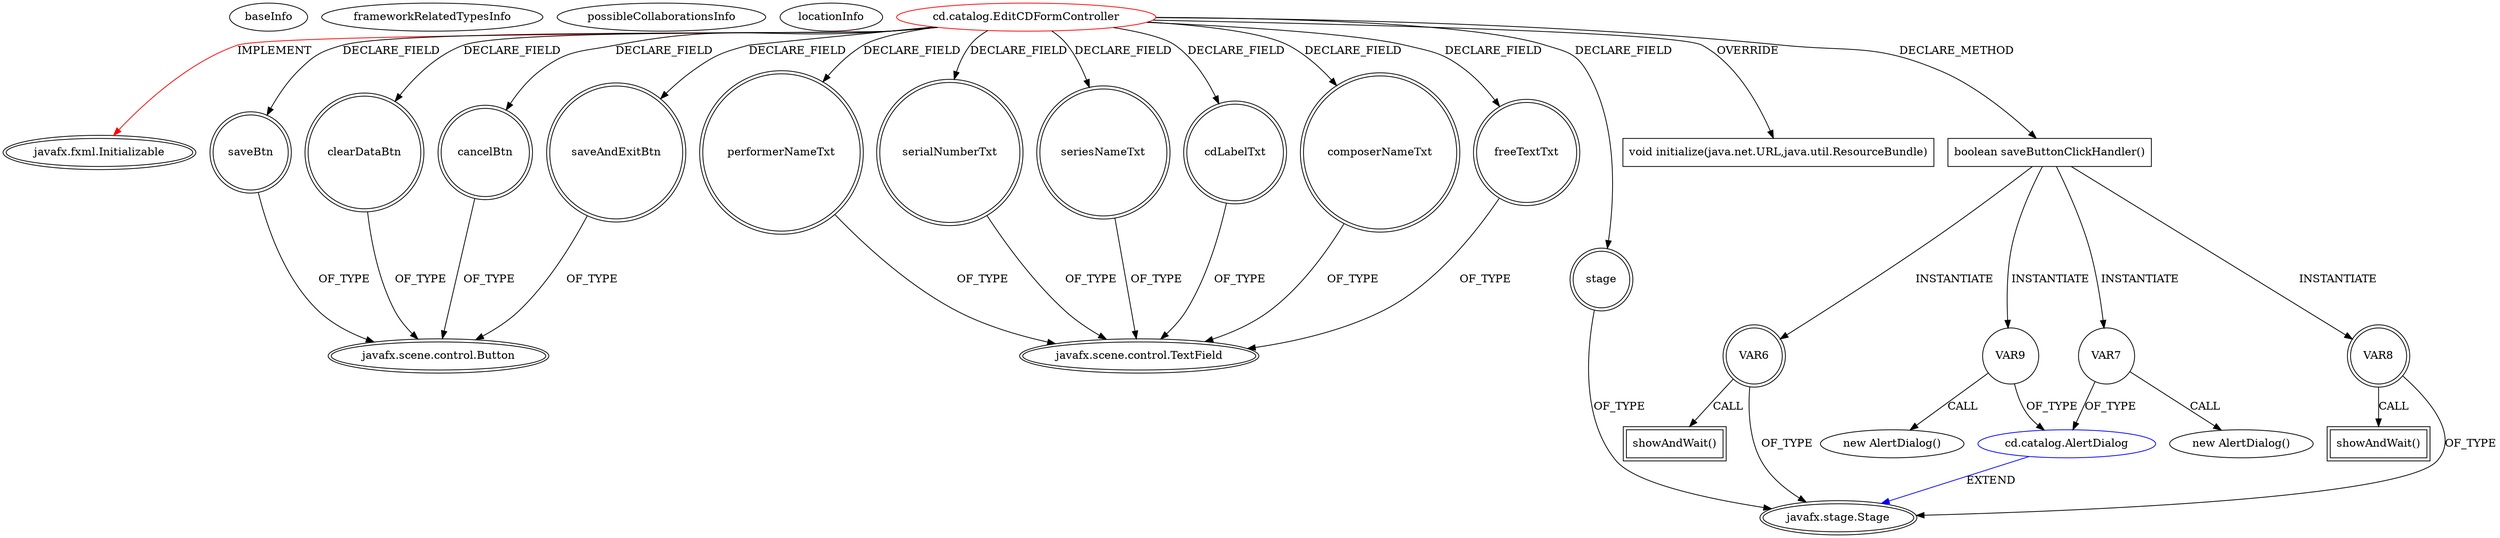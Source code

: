 digraph {
baseInfo[graphId=2395,category="extension_graph",isAnonymous=false,possibleRelation=true]
frameworkRelatedTypesInfo[0="javafx.fxml.Initializable"]
possibleCollaborationsInfo[0="2395~CLIENT_METHOD_DECLARATION-INSTANTIATION-CLIENT_METHOD_DECLARATION-INSTANTIATION-~javafx.fxml.Initializable ~javafx.stage.Stage ~false~false"]
locationInfo[projectName="demibenari-cd-catalog",filePath="/demibenari-cd-catalog/cd-catalog-master/src/cd/catalog/EditCDFormController.java",contextSignature="EditCDFormController",graphId="2395"]
0[label="cd.catalog.EditCDFormController",vertexType="ROOT_CLIENT_CLASS_DECLARATION",isFrameworkType=false,color=red]
1[label="javafx.fxml.Initializable",vertexType="FRAMEWORK_INTERFACE_TYPE",isFrameworkType=true,peripheries=2]
2[label="cancelBtn",vertexType="FIELD_DECLARATION",isFrameworkType=true,peripheries=2,shape=circle]
3[label="javafx.scene.control.Button",vertexType="FRAMEWORK_CLASS_TYPE",isFrameworkType=true,peripheries=2]
4[label="cdLabelTxt",vertexType="FIELD_DECLARATION",isFrameworkType=true,peripheries=2,shape=circle]
5[label="javafx.scene.control.TextField",vertexType="FRAMEWORK_CLASS_TYPE",isFrameworkType=true,peripheries=2]
6[label="clearDataBtn",vertexType="FIELD_DECLARATION",isFrameworkType=true,peripheries=2,shape=circle]
8[label="composerNameTxt",vertexType="FIELD_DECLARATION",isFrameworkType=true,peripheries=2,shape=circle]
10[label="freeTextTxt",vertexType="FIELD_DECLARATION",isFrameworkType=true,peripheries=2,shape=circle]
12[label="performerNameTxt",vertexType="FIELD_DECLARATION",isFrameworkType=true,peripheries=2,shape=circle]
14[label="saveAndExitBtn",vertexType="FIELD_DECLARATION",isFrameworkType=true,peripheries=2,shape=circle]
16[label="saveBtn",vertexType="FIELD_DECLARATION",isFrameworkType=true,peripheries=2,shape=circle]
18[label="serialNumberTxt",vertexType="FIELD_DECLARATION",isFrameworkType=true,peripheries=2,shape=circle]
20[label="seriesNameTxt",vertexType="FIELD_DECLARATION",isFrameworkType=true,peripheries=2,shape=circle]
22[label="stage",vertexType="FIELD_DECLARATION",isFrameworkType=true,peripheries=2,shape=circle]
23[label="javafx.stage.Stage",vertexType="FRAMEWORK_CLASS_TYPE",isFrameworkType=true,peripheries=2]
24[label="void initialize(java.net.URL,java.util.ResourceBundle)",vertexType="OVERRIDING_METHOD_DECLARATION",isFrameworkType=false,shape=box]
56[label="boolean saveButtonClickHandler()",vertexType="CLIENT_METHOD_DECLARATION",isFrameworkType=false,shape=box]
57[label="VAR6",vertexType="VARIABLE_EXPRESION",isFrameworkType=true,peripheries=2,shape=circle]
58[label="showAndWait()",vertexType="INSIDE_CALL",isFrameworkType=true,peripheries=2,shape=box]
61[label="VAR7",vertexType="VARIABLE_EXPRESION",isFrameworkType=false,shape=circle]
62[label="cd.catalog.AlertDialog",vertexType="REFERENCE_CLIENT_CLASS_DECLARATION",isFrameworkType=false,color=blue]
60[label="new AlertDialog()",vertexType="CONSTRUCTOR_CALL",isFrameworkType=false]
64[label="VAR8",vertexType="VARIABLE_EXPRESION",isFrameworkType=true,peripheries=2,shape=circle]
65[label="showAndWait()",vertexType="INSIDE_CALL",isFrameworkType=true,peripheries=2,shape=box]
68[label="VAR9",vertexType="VARIABLE_EXPRESION",isFrameworkType=false,shape=circle]
67[label="new AlertDialog()",vertexType="CONSTRUCTOR_CALL",isFrameworkType=false]
0->1[label="IMPLEMENT",color=red]
0->2[label="DECLARE_FIELD"]
2->3[label="OF_TYPE"]
0->4[label="DECLARE_FIELD"]
4->5[label="OF_TYPE"]
0->6[label="DECLARE_FIELD"]
6->3[label="OF_TYPE"]
0->8[label="DECLARE_FIELD"]
8->5[label="OF_TYPE"]
0->10[label="DECLARE_FIELD"]
10->5[label="OF_TYPE"]
0->12[label="DECLARE_FIELD"]
12->5[label="OF_TYPE"]
0->14[label="DECLARE_FIELD"]
14->3[label="OF_TYPE"]
0->16[label="DECLARE_FIELD"]
16->3[label="OF_TYPE"]
0->18[label="DECLARE_FIELD"]
18->5[label="OF_TYPE"]
0->20[label="DECLARE_FIELD"]
20->5[label="OF_TYPE"]
0->22[label="DECLARE_FIELD"]
22->23[label="OF_TYPE"]
0->24[label="OVERRIDE"]
0->56[label="DECLARE_METHOD"]
56->57[label="INSTANTIATE"]
57->23[label="OF_TYPE"]
57->58[label="CALL"]
56->61[label="INSTANTIATE"]
62->23[label="EXTEND",color=blue]
61->62[label="OF_TYPE"]
61->60[label="CALL"]
56->64[label="INSTANTIATE"]
64->23[label="OF_TYPE"]
64->65[label="CALL"]
56->68[label="INSTANTIATE"]
68->62[label="OF_TYPE"]
68->67[label="CALL"]
}
